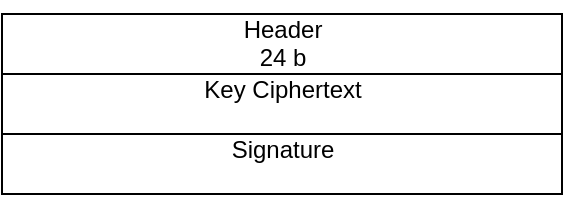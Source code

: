 <mxfile version="20.3.0" type="device"><diagram id="jzIzgzgZ_cWh8oAGvYnE" name="Page-1"><mxGraphModel dx="1422" dy="873" grid="1" gridSize="10" guides="1" tooltips="1" connect="1" arrows="1" fold="1" page="1" pageScale="1" pageWidth="850" pageHeight="1100" math="0" shadow="0"><root><mxCell id="0"/><mxCell id="1" parent="0"/><mxCell id="rbgSJTscvc3-KIs1Sgp2-17" value="" style="rounded=0;whiteSpace=wrap;html=1;fillColor=none;" parent="1" vertex="1"><mxGeometry x="200" y="420" width="280" height="30" as="geometry"/></mxCell><mxCell id="rbgSJTscvc3-KIs1Sgp2-2" value="" style="group" parent="1" vertex="1" connectable="0"><mxGeometry x="200" y="353" width="280" height="74" as="geometry"/></mxCell><mxCell id="ggVZzpLU7GAkpyHcxKJn-1" value="" style="rounded=0;whiteSpace=wrap;html=1;fillColor=none;" parent="rbgSJTscvc3-KIs1Sgp2-2" vertex="1"><mxGeometry y="7" width="280" height="30" as="geometry"/></mxCell><mxCell id="MsSWEpfC5dkocJ6BYIcm-1" value="&lt;span style=&quot;&quot;&gt;Header&lt;br&gt;&lt;/span&gt;" style="text;html=1;align=center;verticalAlign=middle;resizable=0;points=[];autosize=1;strokeColor=none;fillColor=none;" parent="rbgSJTscvc3-KIs1Sgp2-2" vertex="1"><mxGeometry x="110" width="60" height="30" as="geometry"/></mxCell><mxCell id="rbgSJTscvc3-KIs1Sgp2-12" value="" style="rounded=0;whiteSpace=wrap;html=1;fillColor=none;" parent="rbgSJTscvc3-KIs1Sgp2-2" vertex="1"><mxGeometry y="37" width="280" height="30" as="geometry"/></mxCell><mxCell id="rbgSJTscvc3-KIs1Sgp2-14" value="&lt;span style=&quot;&quot;&gt;Key Ciphertext&lt;br&gt;&lt;/span&gt;" style="text;html=1;align=center;verticalAlign=middle;resizable=0;points=[];autosize=1;strokeColor=none;fillColor=none;" parent="rbgSJTscvc3-KIs1Sgp2-2" vertex="1"><mxGeometry x="90" y="30" width="100" height="30" as="geometry"/></mxCell><mxCell id="ggVZzpLU7GAkpyHcxKJn-8" value="24 b" style="text;html=1;align=center;verticalAlign=middle;resizable=0;points=[];autosize=1;strokeColor=none;fillColor=none;" parent="rbgSJTscvc3-KIs1Sgp2-2" vertex="1"><mxGeometry x="114.997" y="14" width="50" height="30" as="geometry"/></mxCell><mxCell id="rbgSJTscvc3-KIs1Sgp2-19" value="&lt;span style=&quot;&quot;&gt;Signature&lt;br&gt;&lt;/span&gt;" style="text;html=1;align=center;verticalAlign=middle;resizable=0;points=[];autosize=1;strokeColor=none;fillColor=none;" parent="1" vertex="1"><mxGeometry x="305" y="413" width="70" height="30" as="geometry"/></mxCell></root></mxGraphModel></diagram></mxfile>